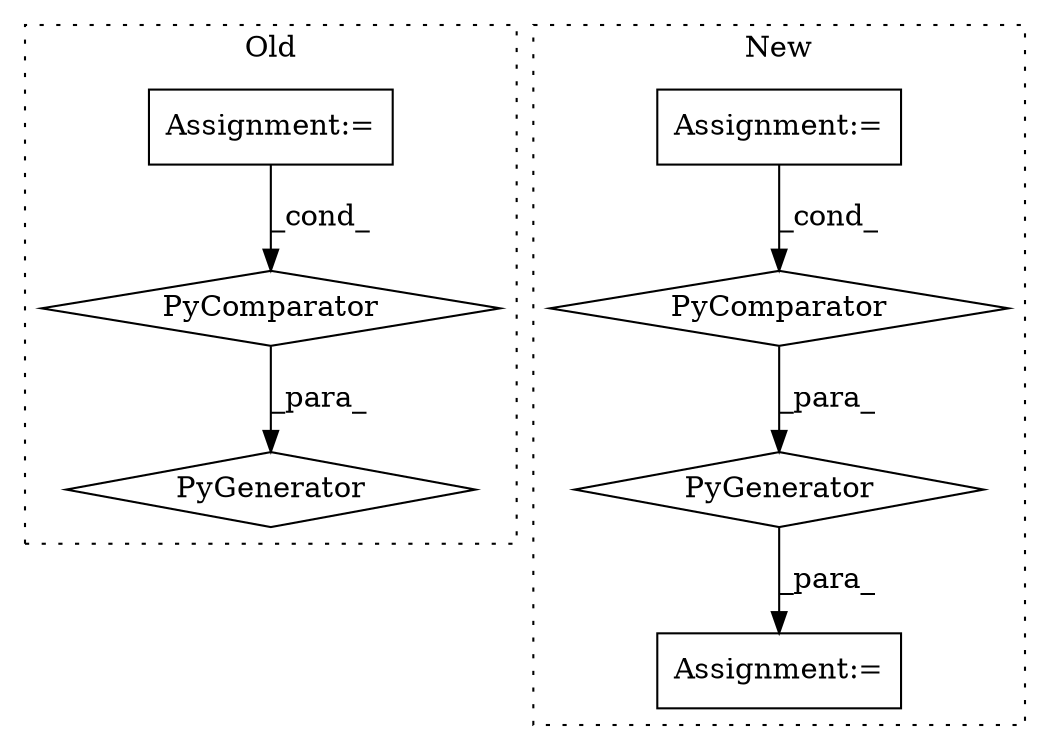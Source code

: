 digraph G {
subgraph cluster0 {
1 [label="PyGenerator" a="107" s="5471" l="155" shape="diamond"];
3 [label="Assignment:=" a="7" s="5594" l="26" shape="box"];
4 [label="PyComparator" a="113" s="5594" l="26" shape="diamond"];
label = "Old";
style="dotted";
}
subgraph cluster1 {
2 [label="PyGenerator" a="107" s="5847" l="112" shape="diamond"];
5 [label="PyComparator" a="113" s="5925" l="28" shape="diamond"];
6 [label="Assignment:=" a="7" s="5925" l="28" shape="box"];
7 [label="Assignment:=" a="7" s="5831" l="1" shape="box"];
label = "New";
style="dotted";
}
2 -> 7 [label="_para_"];
3 -> 4 [label="_cond_"];
4 -> 1 [label="_para_"];
5 -> 2 [label="_para_"];
6 -> 5 [label="_cond_"];
}